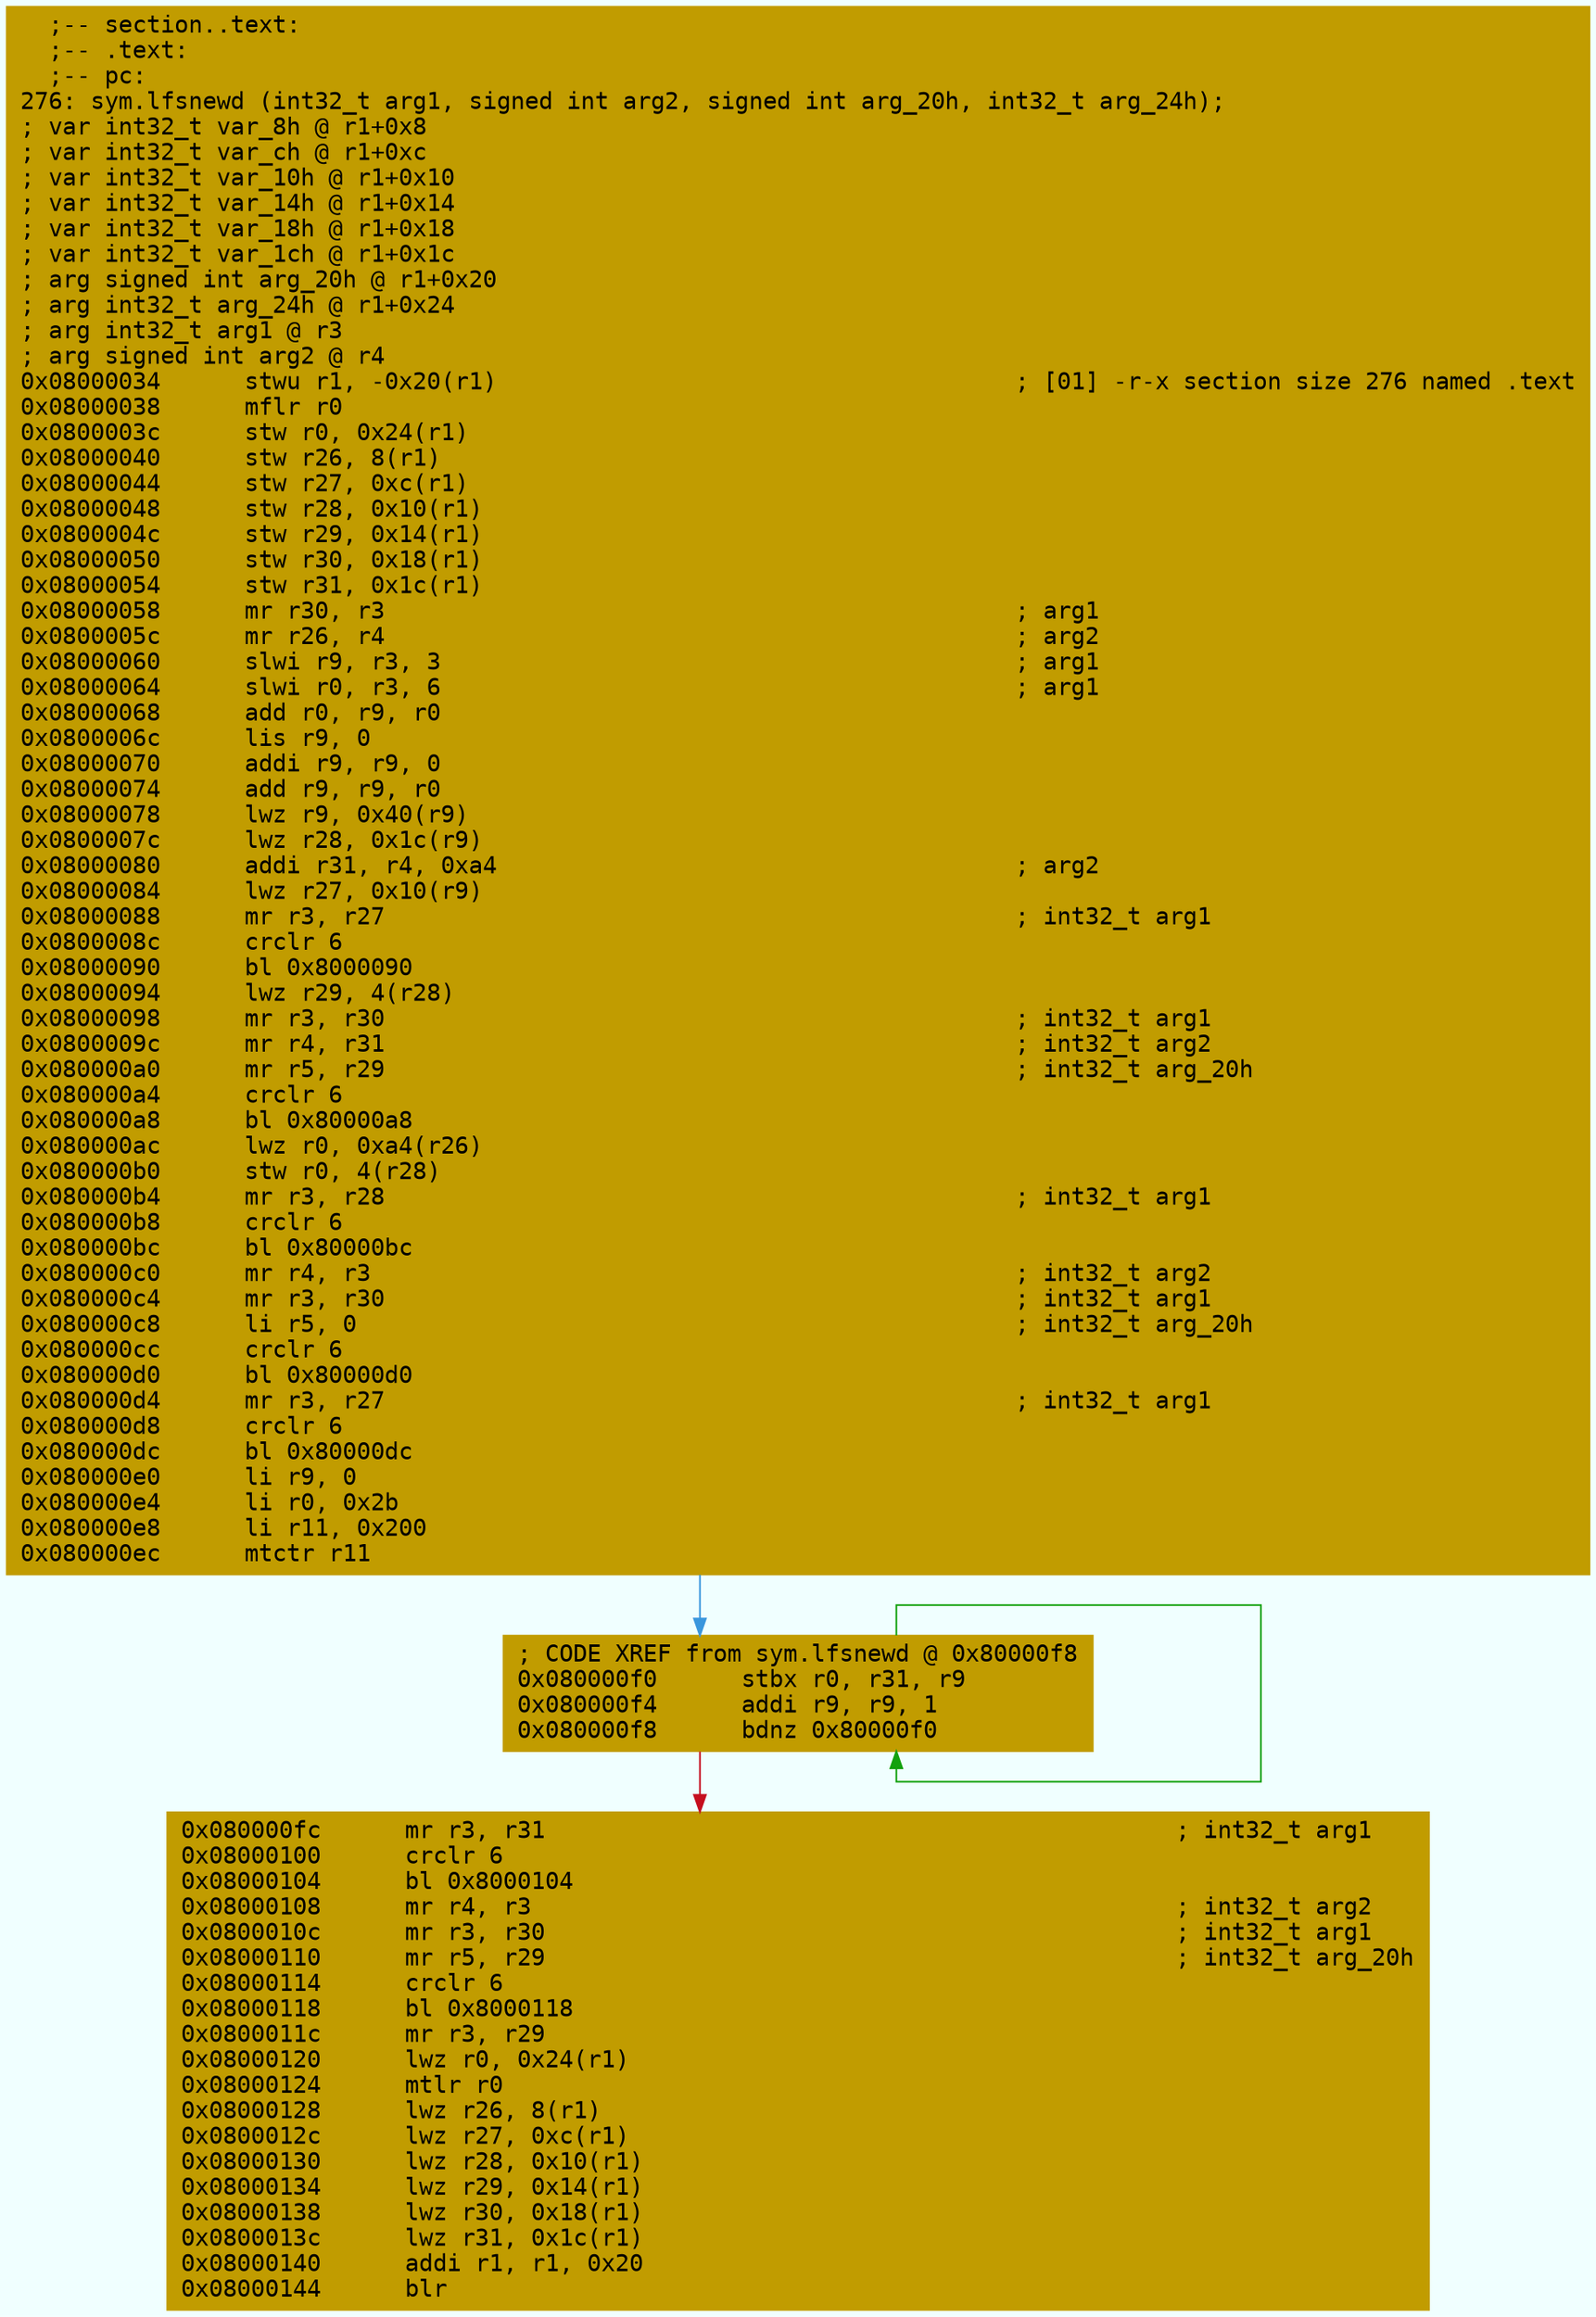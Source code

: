 digraph code {
	graph [bgcolor=azure fontsize=8 fontname="Courier" splines="ortho"];
	node [fillcolor=gray style=filled shape=box];
	edge [arrowhead="normal"];
	"0x08000034" [URL="sym.lfsnewd/0x08000034", fillcolor="#c19c00",color="#c19c00", fontname="Courier",label="  ;-- section..text:\l  ;-- .text:\l  ;-- pc:\l276: sym.lfsnewd (int32_t arg1, signed int arg2, signed int arg_20h, int32_t arg_24h);\l; var int32_t var_8h @ r1+0x8\l; var int32_t var_ch @ r1+0xc\l; var int32_t var_10h @ r1+0x10\l; var int32_t var_14h @ r1+0x14\l; var int32_t var_18h @ r1+0x18\l; var int32_t var_1ch @ r1+0x1c\l; arg signed int arg_20h @ r1+0x20\l; arg int32_t arg_24h @ r1+0x24\l; arg int32_t arg1 @ r3\l; arg signed int arg2 @ r4\l0x08000034      stwu r1, -0x20(r1)                                     ; [01] -r-x section size 276 named .text\l0x08000038      mflr r0\l0x0800003c      stw r0, 0x24(r1)\l0x08000040      stw r26, 8(r1)\l0x08000044      stw r27, 0xc(r1)\l0x08000048      stw r28, 0x10(r1)\l0x0800004c      stw r29, 0x14(r1)\l0x08000050      stw r30, 0x18(r1)\l0x08000054      stw r31, 0x1c(r1)\l0x08000058      mr r30, r3                                             ; arg1\l0x0800005c      mr r26, r4                                             ; arg2\l0x08000060      slwi r9, r3, 3                                         ; arg1\l0x08000064      slwi r0, r3, 6                                         ; arg1\l0x08000068      add r0, r9, r0\l0x0800006c      lis r9, 0\l0x08000070      addi r9, r9, 0\l0x08000074      add r9, r9, r0\l0x08000078      lwz r9, 0x40(r9)\l0x0800007c      lwz r28, 0x1c(r9)\l0x08000080      addi r31, r4, 0xa4                                     ; arg2\l0x08000084      lwz r27, 0x10(r9)\l0x08000088      mr r3, r27                                             ; int32_t arg1\l0x0800008c      crclr 6\l0x08000090      bl 0x8000090\l0x08000094      lwz r29, 4(r28)\l0x08000098      mr r3, r30                                             ; int32_t arg1\l0x0800009c      mr r4, r31                                             ; int32_t arg2\l0x080000a0      mr r5, r29                                             ; int32_t arg_20h\l0x080000a4      crclr 6\l0x080000a8      bl 0x80000a8\l0x080000ac      lwz r0, 0xa4(r26)\l0x080000b0      stw r0, 4(r28)\l0x080000b4      mr r3, r28                                             ; int32_t arg1\l0x080000b8      crclr 6\l0x080000bc      bl 0x80000bc\l0x080000c0      mr r4, r3                                              ; int32_t arg2\l0x080000c4      mr r3, r30                                             ; int32_t arg1\l0x080000c8      li r5, 0                                               ; int32_t arg_20h\l0x080000cc      crclr 6\l0x080000d0      bl 0x80000d0\l0x080000d4      mr r3, r27                                             ; int32_t arg1\l0x080000d8      crclr 6\l0x080000dc      bl 0x80000dc\l0x080000e0      li r9, 0\l0x080000e4      li r0, 0x2b\l0x080000e8      li r11, 0x200\l0x080000ec      mtctr r11\l"]
	"0x080000f0" [URL="sym.lfsnewd/0x080000f0", fillcolor="#c19c00",color="#c19c00", fontname="Courier",label="; CODE XREF from sym.lfsnewd @ 0x80000f8\l0x080000f0      stbx r0, r31, r9\l0x080000f4      addi r9, r9, 1\l0x080000f8      bdnz 0x80000f0\l"]
	"0x080000fc" [URL="sym.lfsnewd/0x080000fc", fillcolor="#c19c00",color="#c19c00", fontname="Courier",label="0x080000fc      mr r3, r31                                             ; int32_t arg1\l0x08000100      crclr 6\l0x08000104      bl 0x8000104\l0x08000108      mr r4, r3                                              ; int32_t arg2\l0x0800010c      mr r3, r30                                             ; int32_t arg1\l0x08000110      mr r5, r29                                             ; int32_t arg_20h\l0x08000114      crclr 6\l0x08000118      bl 0x8000118\l0x0800011c      mr r3, r29\l0x08000120      lwz r0, 0x24(r1)\l0x08000124      mtlr r0\l0x08000128      lwz r26, 8(r1)\l0x0800012c      lwz r27, 0xc(r1)\l0x08000130      lwz r28, 0x10(r1)\l0x08000134      lwz r29, 0x14(r1)\l0x08000138      lwz r30, 0x18(r1)\l0x0800013c      lwz r31, 0x1c(r1)\l0x08000140      addi r1, r1, 0x20\l0x08000144      blr\l"]
        "0x08000034" -> "0x080000f0" [color="#3a96dd"];
        "0x080000f0" -> "0x080000f0" [color="#13a10e"];
        "0x080000f0" -> "0x080000fc" [color="#c50f1f"];
}
